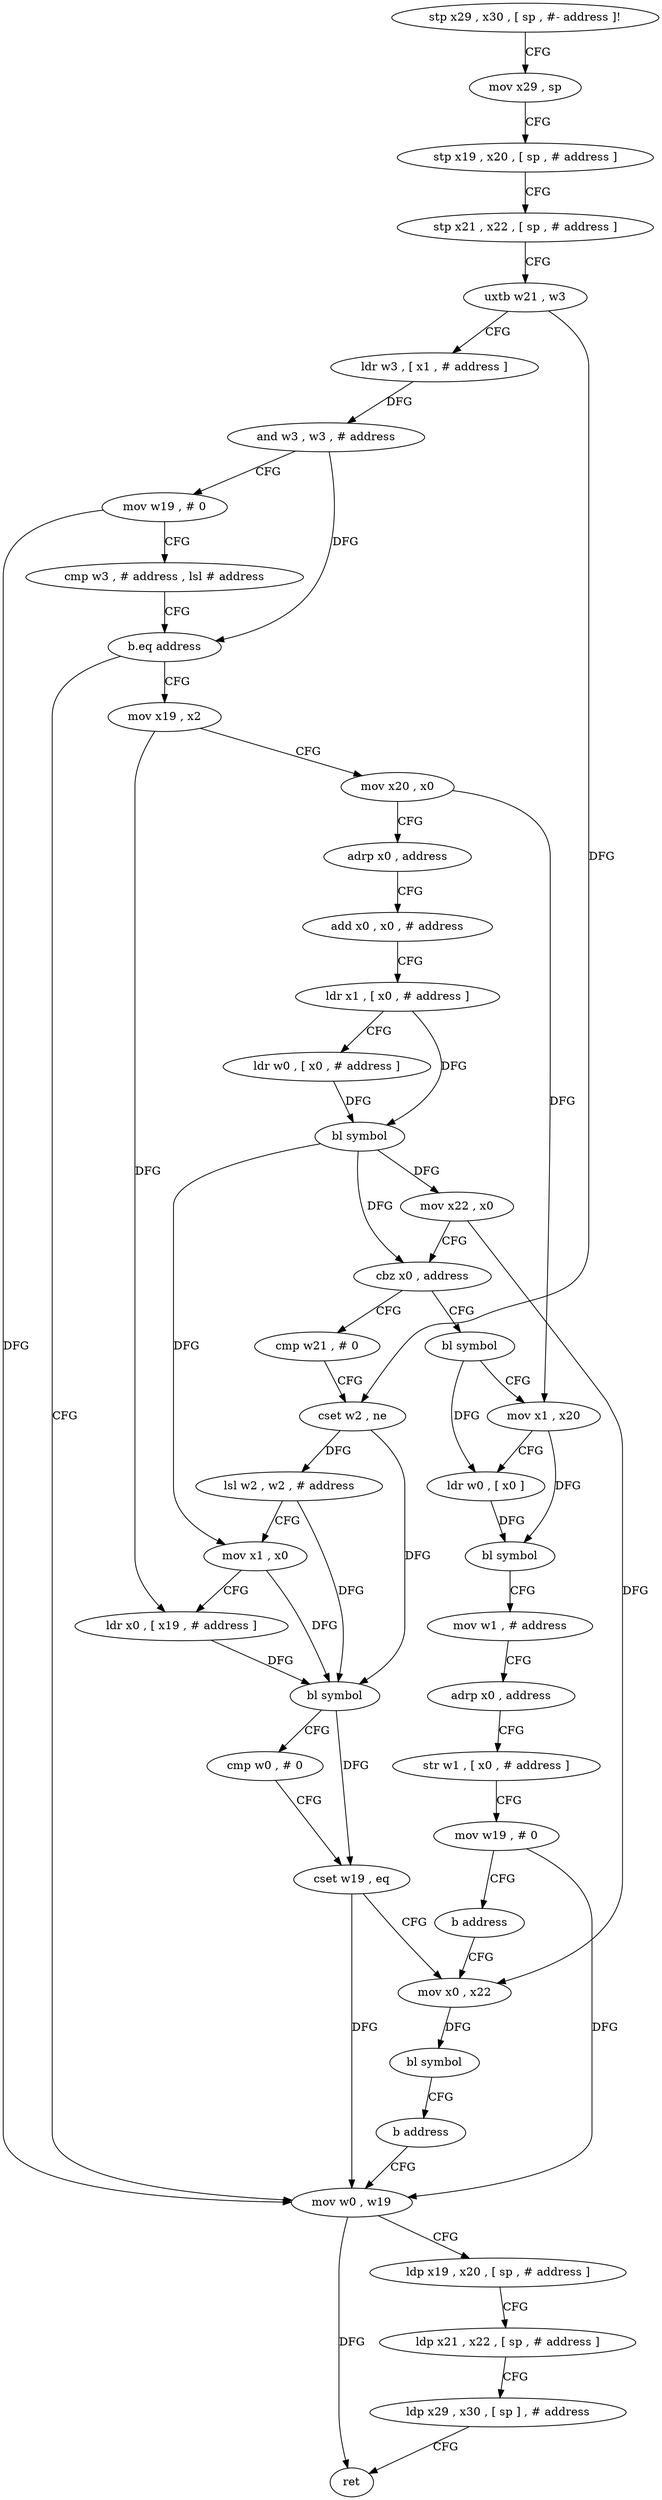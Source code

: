 digraph "func" {
"4212956" [label = "stp x29 , x30 , [ sp , #- address ]!" ]
"4212960" [label = "mov x29 , sp" ]
"4212964" [label = "stp x19 , x20 , [ sp , # address ]" ]
"4212968" [label = "stp x21 , x22 , [ sp , # address ]" ]
"4212972" [label = "uxtb w21 , w3" ]
"4212976" [label = "ldr w3 , [ x1 , # address ]" ]
"4212980" [label = "and w3 , w3 , # address" ]
"4212984" [label = "mov w19 , # 0" ]
"4212988" [label = "cmp w3 , # address , lsl # address" ]
"4212992" [label = "b.eq address" ]
"4213016" [label = "mov x19 , x2" ]
"4212996" [label = "mov w0 , w19" ]
"4213020" [label = "mov x20 , x0" ]
"4213024" [label = "adrp x0 , address" ]
"4213028" [label = "add x0 , x0 , # address" ]
"4213032" [label = "ldr x1 , [ x0 , # address ]" ]
"4213036" [label = "ldr w0 , [ x0 , # address ]" ]
"4213040" [label = "bl symbol" ]
"4213044" [label = "mov x22 , x0" ]
"4213048" [label = "cbz x0 , address" ]
"4213096" [label = "bl symbol" ]
"4213052" [label = "cmp w21 , # 0" ]
"4213000" [label = "ldp x19 , x20 , [ sp , # address ]" ]
"4213004" [label = "ldp x21 , x22 , [ sp , # address ]" ]
"4213008" [label = "ldp x29 , x30 , [ sp ] , # address" ]
"4213012" [label = "ret" ]
"4213100" [label = "mov x1 , x20" ]
"4213104" [label = "ldr w0 , [ x0 ]" ]
"4213108" [label = "bl symbol" ]
"4213112" [label = "mov w1 , # address" ]
"4213116" [label = "adrp x0 , address" ]
"4213120" [label = "str w1 , [ x0 , # address ]" ]
"4213124" [label = "mov w19 , # 0" ]
"4213128" [label = "b address" ]
"4213084" [label = "mov x0 , x22" ]
"4213056" [label = "cset w2 , ne" ]
"4213060" [label = "lsl w2 , w2 , # address" ]
"4213064" [label = "mov x1 , x0" ]
"4213068" [label = "ldr x0 , [ x19 , # address ]" ]
"4213072" [label = "bl symbol" ]
"4213076" [label = "cmp w0 , # 0" ]
"4213080" [label = "cset w19 , eq" ]
"4213088" [label = "bl symbol" ]
"4213092" [label = "b address" ]
"4212956" -> "4212960" [ label = "CFG" ]
"4212960" -> "4212964" [ label = "CFG" ]
"4212964" -> "4212968" [ label = "CFG" ]
"4212968" -> "4212972" [ label = "CFG" ]
"4212972" -> "4212976" [ label = "CFG" ]
"4212972" -> "4213056" [ label = "DFG" ]
"4212976" -> "4212980" [ label = "DFG" ]
"4212980" -> "4212984" [ label = "CFG" ]
"4212980" -> "4212992" [ label = "DFG" ]
"4212984" -> "4212988" [ label = "CFG" ]
"4212984" -> "4212996" [ label = "DFG" ]
"4212988" -> "4212992" [ label = "CFG" ]
"4212992" -> "4213016" [ label = "CFG" ]
"4212992" -> "4212996" [ label = "CFG" ]
"4213016" -> "4213020" [ label = "CFG" ]
"4213016" -> "4213068" [ label = "DFG" ]
"4212996" -> "4213000" [ label = "CFG" ]
"4212996" -> "4213012" [ label = "DFG" ]
"4213020" -> "4213024" [ label = "CFG" ]
"4213020" -> "4213100" [ label = "DFG" ]
"4213024" -> "4213028" [ label = "CFG" ]
"4213028" -> "4213032" [ label = "CFG" ]
"4213032" -> "4213036" [ label = "CFG" ]
"4213032" -> "4213040" [ label = "DFG" ]
"4213036" -> "4213040" [ label = "DFG" ]
"4213040" -> "4213044" [ label = "DFG" ]
"4213040" -> "4213048" [ label = "DFG" ]
"4213040" -> "4213064" [ label = "DFG" ]
"4213044" -> "4213048" [ label = "CFG" ]
"4213044" -> "4213084" [ label = "DFG" ]
"4213048" -> "4213096" [ label = "CFG" ]
"4213048" -> "4213052" [ label = "CFG" ]
"4213096" -> "4213100" [ label = "CFG" ]
"4213096" -> "4213104" [ label = "DFG" ]
"4213052" -> "4213056" [ label = "CFG" ]
"4213000" -> "4213004" [ label = "CFG" ]
"4213004" -> "4213008" [ label = "CFG" ]
"4213008" -> "4213012" [ label = "CFG" ]
"4213100" -> "4213104" [ label = "CFG" ]
"4213100" -> "4213108" [ label = "DFG" ]
"4213104" -> "4213108" [ label = "DFG" ]
"4213108" -> "4213112" [ label = "CFG" ]
"4213112" -> "4213116" [ label = "CFG" ]
"4213116" -> "4213120" [ label = "CFG" ]
"4213120" -> "4213124" [ label = "CFG" ]
"4213124" -> "4213128" [ label = "CFG" ]
"4213124" -> "4212996" [ label = "DFG" ]
"4213128" -> "4213084" [ label = "CFG" ]
"4213084" -> "4213088" [ label = "DFG" ]
"4213056" -> "4213060" [ label = "DFG" ]
"4213056" -> "4213072" [ label = "DFG" ]
"4213060" -> "4213064" [ label = "CFG" ]
"4213060" -> "4213072" [ label = "DFG" ]
"4213064" -> "4213068" [ label = "CFG" ]
"4213064" -> "4213072" [ label = "DFG" ]
"4213068" -> "4213072" [ label = "DFG" ]
"4213072" -> "4213076" [ label = "CFG" ]
"4213072" -> "4213080" [ label = "DFG" ]
"4213076" -> "4213080" [ label = "CFG" ]
"4213080" -> "4213084" [ label = "CFG" ]
"4213080" -> "4212996" [ label = "DFG" ]
"4213088" -> "4213092" [ label = "CFG" ]
"4213092" -> "4212996" [ label = "CFG" ]
}
